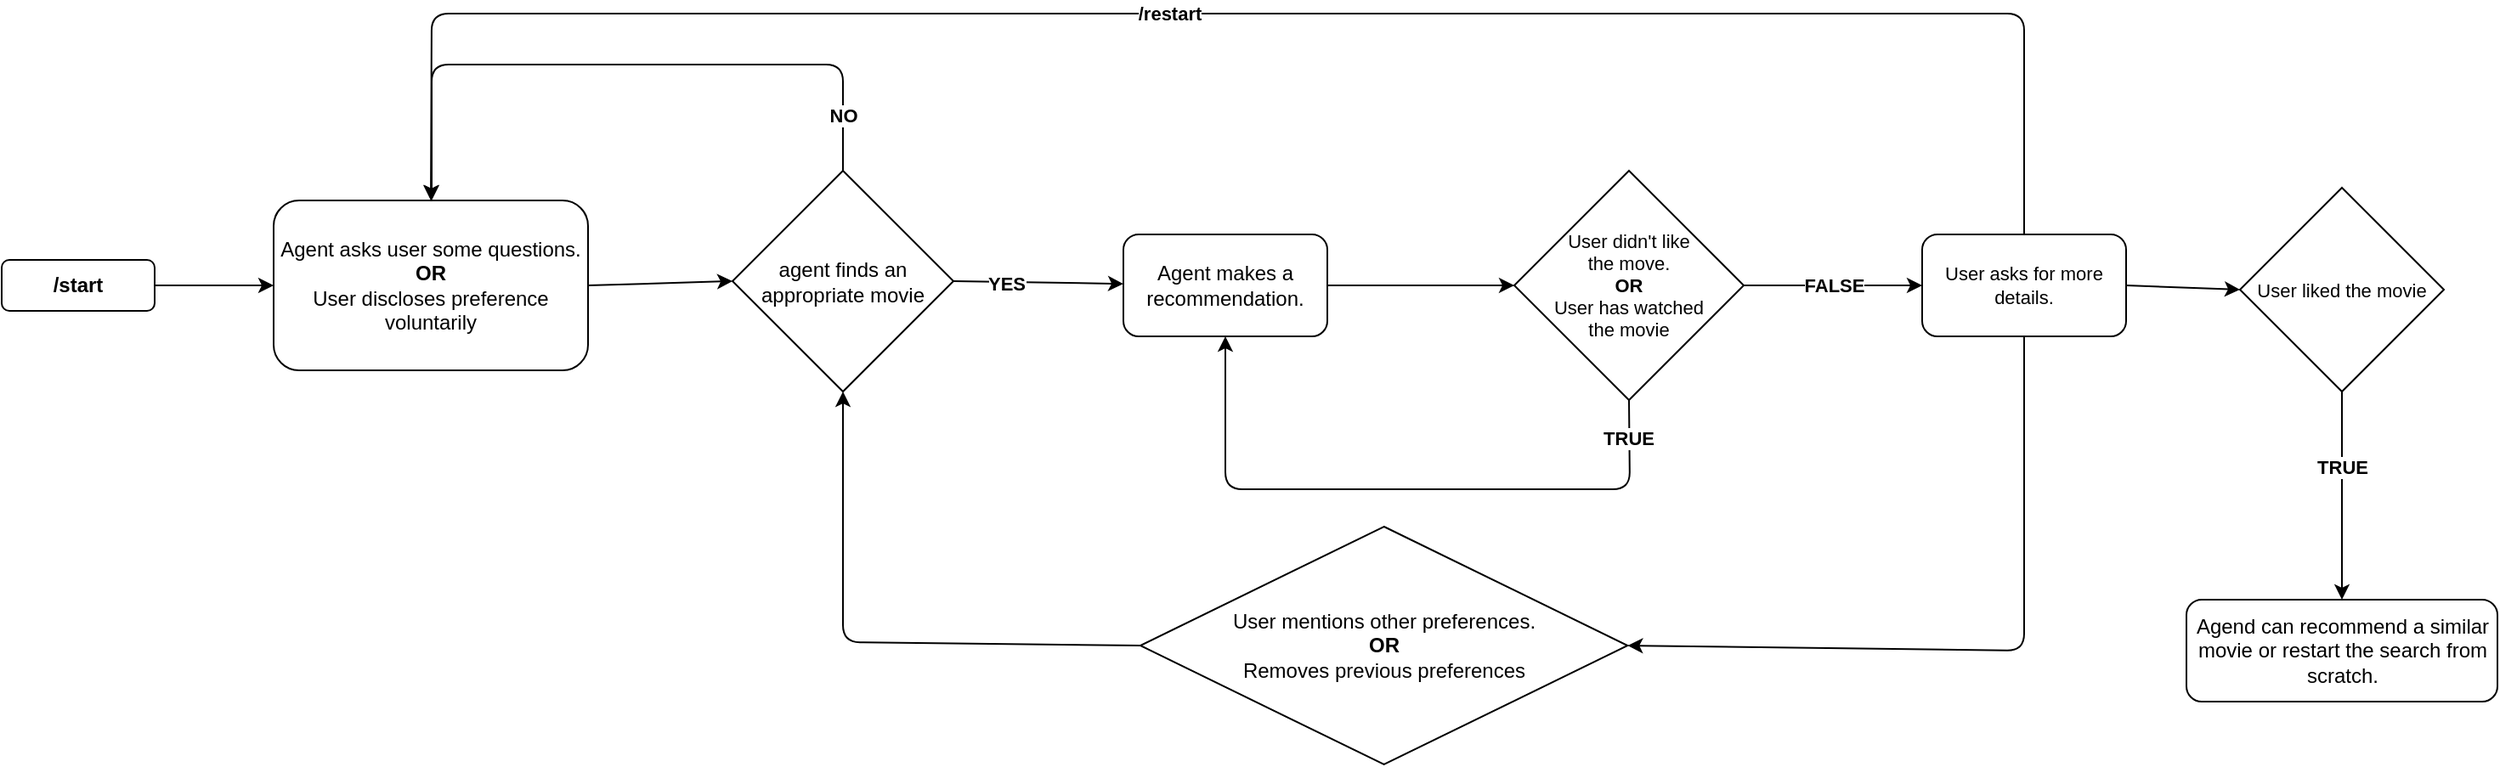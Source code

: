 <mxfile version="13.0.2" type="github"><diagram id="rhLWd55G2_4jvCeElsZD" name="Page-1"><mxGraphModel dx="1038" dy="580" grid="1" gridSize="10" guides="1" tooltips="1" connect="1" arrows="1" fold="1" page="1" pageScale="1" pageWidth="827" pageHeight="1169" math="0" shadow="0"><root><mxCell id="0"/><mxCell id="1" parent="0"/><mxCell id="z_jshFOZ-MJ-dPQWyg3_-1" value="&lt;b&gt;/start&lt;/b&gt;" style="rounded=1;whiteSpace=wrap;html=1;" parent="1" vertex="1"><mxGeometry x="83" y="185" width="90" height="30" as="geometry"/></mxCell><mxCell id="z_jshFOZ-MJ-dPQWyg3_-2" value="Agent asks user some questions.&lt;br&gt;&lt;b&gt;OR&lt;br&gt;&lt;/b&gt;User discloses preference voluntarily" style="rounded=1;whiteSpace=wrap;html=1;" parent="1" vertex="1"><mxGeometry x="243" y="150" width="185" height="100" as="geometry"/></mxCell><mxCell id="z_jshFOZ-MJ-dPQWyg3_-3" value="Agent makes a recommendation." style="rounded=1;whiteSpace=wrap;html=1;" parent="1" vertex="1"><mxGeometry x="743" y="170" width="120" height="60" as="geometry"/></mxCell><mxCell id="z_jshFOZ-MJ-dPQWyg3_-4" value="agent finds an appropriate movie" style="rhombus;whiteSpace=wrap;html=1;" parent="1" vertex="1"><mxGeometry x="513" y="132.5" width="130" height="130" as="geometry"/></mxCell><mxCell id="z_jshFOZ-MJ-dPQWyg3_-5" value="" style="endArrow=classic;html=1;exitX=1;exitY=0.5;exitDx=0;exitDy=0;entryX=0;entryY=0.5;entryDx=0;entryDy=0;" parent="1" source="z_jshFOZ-MJ-dPQWyg3_-1" target="z_jshFOZ-MJ-dPQWyg3_-2" edge="1"><mxGeometry width="50" height="50" relative="1" as="geometry"><mxPoint x="-17" y="280" as="sourcePoint"/><mxPoint x="33" y="230" as="targetPoint"/></mxGeometry></mxCell><mxCell id="z_jshFOZ-MJ-dPQWyg3_-6" value="" style="endArrow=classic;html=1;exitX=1;exitY=0.5;exitDx=0;exitDy=0;entryX=0;entryY=0.5;entryDx=0;entryDy=0;" parent="1" source="z_jshFOZ-MJ-dPQWyg3_-2" target="z_jshFOZ-MJ-dPQWyg3_-4" edge="1"><mxGeometry width="50" height="50" relative="1" as="geometry"><mxPoint x="193" y="450" as="sourcePoint"/><mxPoint x="243" y="400" as="targetPoint"/></mxGeometry></mxCell><mxCell id="z_jshFOZ-MJ-dPQWyg3_-7" value="" style="endArrow=classic;html=1;exitX=1;exitY=0.5;exitDx=0;exitDy=0;" parent="1" source="z_jshFOZ-MJ-dPQWyg3_-4" target="z_jshFOZ-MJ-dPQWyg3_-3" edge="1"><mxGeometry width="50" height="50" relative="1" as="geometry"><mxPoint x="673" y="200" as="sourcePoint"/><mxPoint x="273" y="540" as="targetPoint"/></mxGeometry></mxCell><mxCell id="z_jshFOZ-MJ-dPQWyg3_-8" value="&lt;b&gt;YES&lt;/b&gt;" style="edgeLabel;html=1;align=center;verticalAlign=middle;resizable=0;points=[];fontSize=11;" parent="z_jshFOZ-MJ-dPQWyg3_-7" vertex="1" connectable="0"><mxGeometry x="-0.384" y="-1" relative="1" as="geometry"><mxPoint as="offset"/></mxGeometry></mxCell><mxCell id="z_jshFOZ-MJ-dPQWyg3_-9" value="" style="endArrow=classic;html=1;exitX=0.5;exitY=0;exitDx=0;exitDy=0;" parent="1" source="z_jshFOZ-MJ-dPQWyg3_-4" edge="1"><mxGeometry width="50" height="50" relative="1" as="geometry"><mxPoint x="578" y="130" as="sourcePoint"/><mxPoint x="336" y="150" as="targetPoint"/><Array as="points"><mxPoint x="578" y="70"/><mxPoint x="336" y="70"/></Array></mxGeometry></mxCell><mxCell id="z_jshFOZ-MJ-dPQWyg3_-10" value="&lt;b&gt;NO&lt;/b&gt;" style="edgeLabel;html=1;align=center;verticalAlign=middle;resizable=0;points=[];fontSize=11;" parent="z_jshFOZ-MJ-dPQWyg3_-9" vertex="1" connectable="0"><mxGeometry x="0.216" relative="1" as="geometry"><mxPoint x="170.83" y="30" as="offset"/></mxGeometry></mxCell><mxCell id="z_jshFOZ-MJ-dPQWyg3_-11" value="User didn't like &lt;br&gt;the move.&lt;br style=&quot;font-size: 11px&quot;&gt;&lt;b style=&quot;font-size: 11px&quot;&gt;OR&lt;/b&gt;&lt;br style=&quot;font-size: 11px&quot;&gt;User has watched &lt;br&gt;the movie" style="rhombus;whiteSpace=wrap;html=1;fontSize=11;" parent="1" vertex="1"><mxGeometry x="973" y="132.5" width="135" height="135" as="geometry"/></mxCell><mxCell id="z_jshFOZ-MJ-dPQWyg3_-15" value="" style="endArrow=classic;html=1;fontSize=11;exitX=1;exitY=0.5;exitDx=0;exitDy=0;entryX=0;entryY=0.5;entryDx=0;entryDy=0;" parent="1" source="z_jshFOZ-MJ-dPQWyg3_-3" target="z_jshFOZ-MJ-dPQWyg3_-11" edge="1"><mxGeometry width="50" height="50" relative="1" as="geometry"><mxPoint x="153" y="750" as="sourcePoint"/><mxPoint x="203" y="700" as="targetPoint"/></mxGeometry></mxCell><mxCell id="z_jshFOZ-MJ-dPQWyg3_-17" value="User asks for more details." style="rounded=1;whiteSpace=wrap;html=1;fontSize=11;" parent="1" vertex="1"><mxGeometry x="1213" y="170" width="120" height="60" as="geometry"/></mxCell><mxCell id="z_jshFOZ-MJ-dPQWyg3_-18" value="User liked the movie" style="rhombus;whiteSpace=wrap;html=1;fontSize=11;" parent="1" vertex="1"><mxGeometry x="1400" y="142.5" width="120" height="120" as="geometry"/></mxCell><mxCell id="z_jshFOZ-MJ-dPQWyg3_-19" value="" style="endArrow=classic;html=1;fontSize=11;exitX=1;exitY=0.5;exitDx=0;exitDy=0;entryX=0;entryY=0.5;entryDx=0;entryDy=0;" parent="1" source="z_jshFOZ-MJ-dPQWyg3_-17" target="z_jshFOZ-MJ-dPQWyg3_-18" edge="1"><mxGeometry width="50" height="50" relative="1" as="geometry"><mxPoint x="173" y="1050" as="sourcePoint"/><mxPoint x="223" y="1000" as="targetPoint"/></mxGeometry></mxCell><mxCell id="z_jshFOZ-MJ-dPQWyg3_-24" value="User mentions other preferences.&lt;br style=&quot;font-size: 12px;&quot;&gt;&lt;b style=&quot;font-size: 12px;&quot;&gt;OR&lt;/b&gt;&lt;br style=&quot;font-size: 12px;&quot;&gt;Removes previous preferences" style="rhombus;whiteSpace=wrap;html=1;fontSize=12;" parent="1" vertex="1"><mxGeometry x="753" y="342" width="286.67" height="140" as="geometry"/></mxCell><mxCell id="z_jshFOZ-MJ-dPQWyg3_-26" value="" style="endArrow=classic;html=1;fontSize=11;exitX=0.5;exitY=0;exitDx=0;exitDy=0;entryX=0.5;entryY=0;entryDx=0;entryDy=0;" parent="1" source="z_jshFOZ-MJ-dPQWyg3_-17" target="z_jshFOZ-MJ-dPQWyg3_-2" edge="1"><mxGeometry width="50" height="50" relative="1" as="geometry"><mxPoint x="447" y="1090" as="sourcePoint"/><mxPoint x="363" y="320" as="targetPoint"/><Array as="points"><mxPoint x="1273" y="40"/><mxPoint x="336" y="40"/></Array></mxGeometry></mxCell><mxCell id="z_jshFOZ-MJ-dPQWyg3_-27" value="&lt;b&gt;/restart&lt;/b&gt;" style="edgeLabel;html=1;align=center;verticalAlign=middle;resizable=0;points=[];fontSize=11;" parent="z_jshFOZ-MJ-dPQWyg3_-26" vertex="1" connectable="0"><mxGeometry x="0.21" y="-3" relative="1" as="geometry"><mxPoint x="78.67" y="3" as="offset"/></mxGeometry></mxCell><mxCell id="z_jshFOZ-MJ-dPQWyg3_-28" value="&lt;b&gt;FALSE&lt;/b&gt;" style="endArrow=classic;html=1;fontSize=11;exitX=1;exitY=0.5;exitDx=0;exitDy=0;entryX=0;entryY=0.5;entryDx=0;entryDy=0;" parent="1" source="z_jshFOZ-MJ-dPQWyg3_-11" target="z_jshFOZ-MJ-dPQWyg3_-17" edge="1"><mxGeometry width="50" height="50" relative="1" as="geometry"><mxPoint x="203" y="900" as="sourcePoint"/><mxPoint x="253" y="850" as="targetPoint"/></mxGeometry></mxCell><mxCell id="z_jshFOZ-MJ-dPQWyg3_-29" value="Agend can recommend a similar movie or restart the search from scratch." style="rounded=1;whiteSpace=wrap;html=1;" parent="1" vertex="1"><mxGeometry x="1368.5" y="385" width="183" height="60" as="geometry"/></mxCell><mxCell id="z_jshFOZ-MJ-dPQWyg3_-30" value="" style="endArrow=classic;html=1;exitX=0.5;exitY=1;exitDx=0;exitDy=0;entryX=0.5;entryY=0;entryDx=0;entryDy=0;" parent="1" source="z_jshFOZ-MJ-dPQWyg3_-18" target="z_jshFOZ-MJ-dPQWyg3_-29" edge="1"><mxGeometry width="50" height="50" relative="1" as="geometry"><mxPoint x="33" y="1240" as="sourcePoint"/><mxPoint x="1863" y="198" as="targetPoint"/></mxGeometry></mxCell><mxCell id="z_jshFOZ-MJ-dPQWyg3_-31" value="&lt;b&gt;TRUE&lt;/b&gt;" style="edgeLabel;html=1;align=center;verticalAlign=middle;resizable=0;points=[];" parent="z_jshFOZ-MJ-dPQWyg3_-30" vertex="1" connectable="0"><mxGeometry x="-0.274" relative="1" as="geometry"><mxPoint as="offset"/></mxGeometry></mxCell><mxCell id="BZtiyjdBqaFZ6efBnfAm-3" value="" style="endArrow=classic;html=1;exitX=0.5;exitY=1;exitDx=0;exitDy=0;entryX=0.5;entryY=1;entryDx=0;entryDy=0;" parent="1" source="z_jshFOZ-MJ-dPQWyg3_-11" target="z_jshFOZ-MJ-dPQWyg3_-3" edge="1"><mxGeometry width="50" height="50" relative="1" as="geometry"><mxPoint x="853" y="410" as="sourcePoint"/><mxPoint x="903" y="360" as="targetPoint"/><Array as="points"><mxPoint x="1041" y="320"/><mxPoint x="803" y="320"/></Array></mxGeometry></mxCell><mxCell id="BZtiyjdBqaFZ6efBnfAm-4" value="&lt;b&gt;TRUE&lt;/b&gt;" style="edgeLabel;html=1;align=center;verticalAlign=middle;resizable=0;points=[];" parent="BZtiyjdBqaFZ6efBnfAm-3" vertex="1" connectable="0"><mxGeometry x="-0.183" y="-1" relative="1" as="geometry"><mxPoint x="102" y="-29" as="offset"/></mxGeometry></mxCell><mxCell id="BZtiyjdBqaFZ6efBnfAm-5" value="" style="endArrow=classic;html=1;exitX=0.5;exitY=1;exitDx=0;exitDy=0;entryX=1;entryY=0.5;entryDx=0;entryDy=0;" parent="1" source="z_jshFOZ-MJ-dPQWyg3_-17" target="z_jshFOZ-MJ-dPQWyg3_-24" edge="1"><mxGeometry width="50" height="50" relative="1" as="geometry"><mxPoint x="1213" y="370" as="sourcePoint"/><mxPoint x="1263" y="320" as="targetPoint"/><Array as="points"><mxPoint x="1273" y="415"/></Array></mxGeometry></mxCell><mxCell id="BZtiyjdBqaFZ6efBnfAm-8" value="" style="endArrow=classic;html=1;entryX=0.5;entryY=1;entryDx=0;entryDy=0;exitX=0;exitY=0.5;exitDx=0;exitDy=0;" parent="1" source="z_jshFOZ-MJ-dPQWyg3_-24" target="z_jshFOZ-MJ-dPQWyg3_-4" edge="1"><mxGeometry width="50" height="50" relative="1" as="geometry"><mxPoint x="353" y="470" as="sourcePoint"/><mxPoint x="403" y="420" as="targetPoint"/><Array as="points"><mxPoint x="578" y="410"/></Array></mxGeometry></mxCell></root></mxGraphModel></diagram></mxfile>